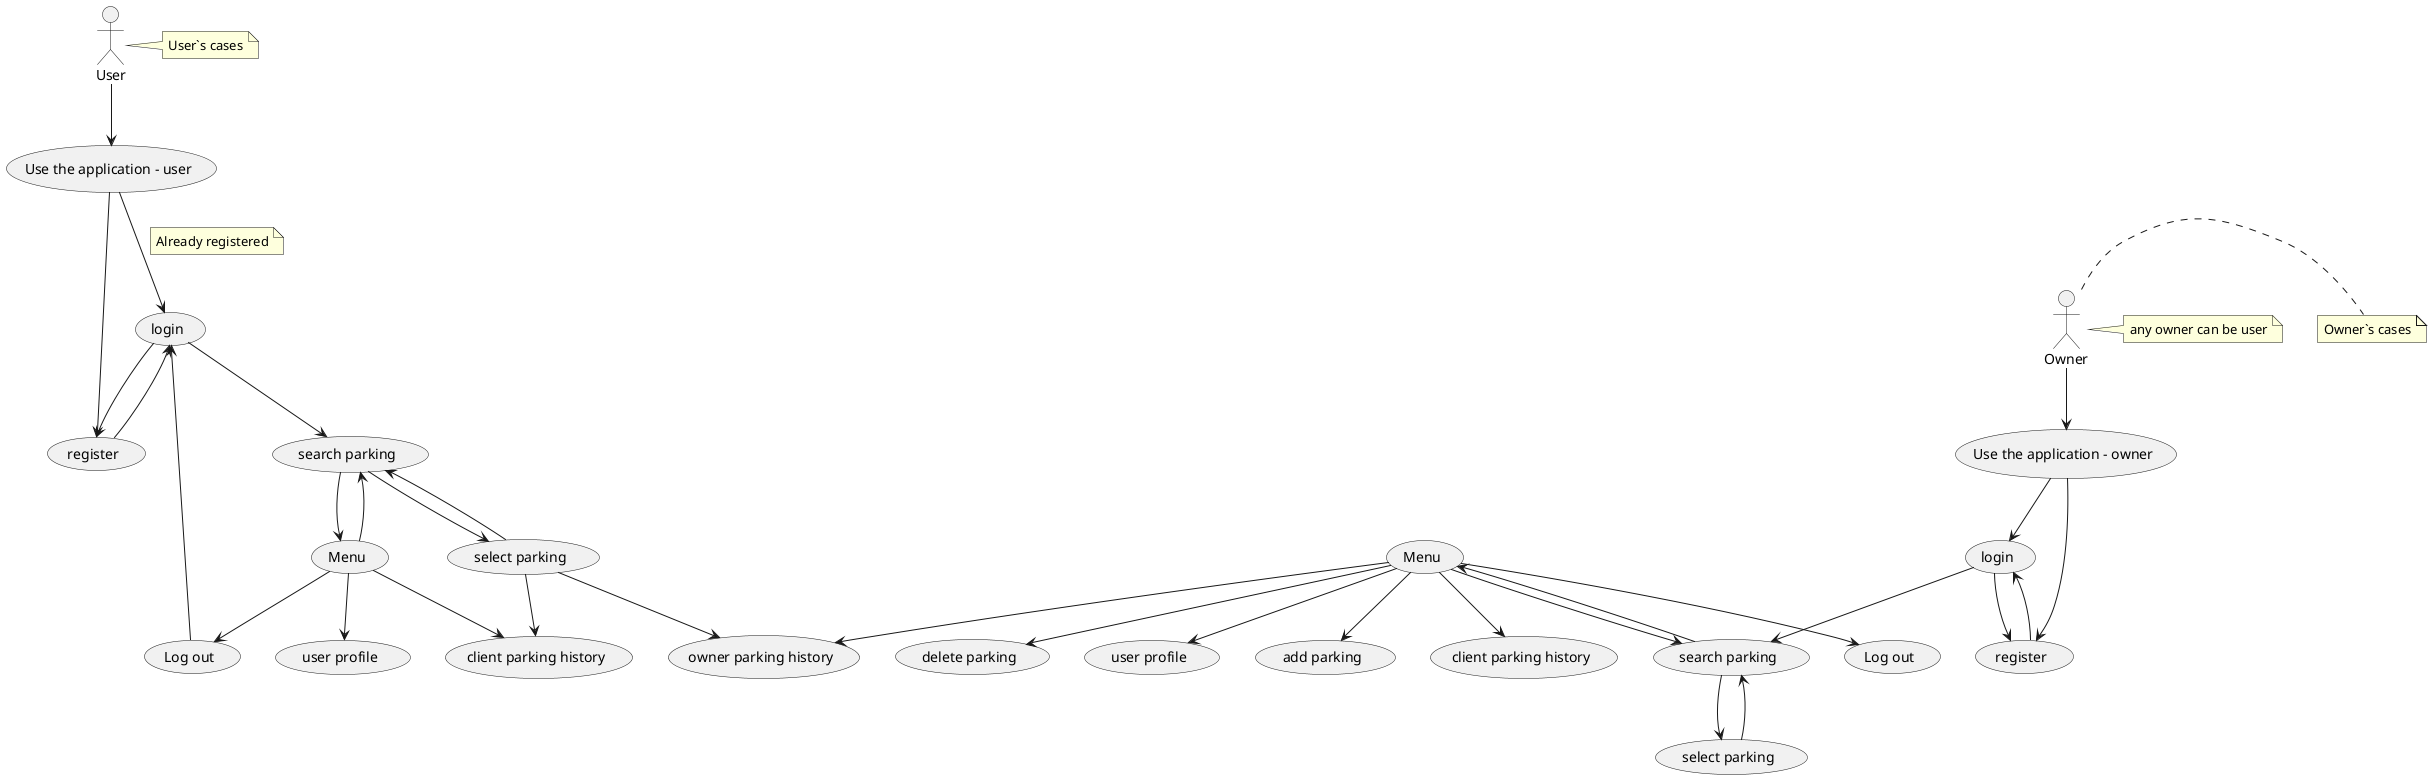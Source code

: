 @startuml
'https://plantuml.com/use-case-diagram

':Main Admin: as Admin
(Use the application - user) as (Use1)
(Use the application - owner) as (Use2)

(login)as (login1)
(login)as (login2)
(register) as (register1)
(register) as (register2)
(user profile) as (profile1)
(user profile) as (profile2)
(add parking) as (new_parking)
(search parking) as (search_parking1)
(search parking) as (search_parking2)
(select parking) as (select_parking1)
(select parking) as (select_parking2)
(owner parking history) as (owner_parking_history)
(client parking history) as (client_parking_history1)
(client parking history) as (client_parking_history2)
(Log out) as (log_out1)
(Log out) as (log_out2)
(delete parking) as (delete_parking)
(Menu) as (menu1)
(Menu) as (menu2)

User --> (Use1)
(Use1) --> (register1)
(Use1) --> (login1)
note on link
  Already registered
  end note
(register1) --> (login1)
(login1) --> (register1)
(login1) --> (search_parking1)
(search_parking1) --> (select_parking1)
(select_parking1) --> (search_parking1)
(search_parking1) --> (menu1)
(select_parking1) --> (client_parking_history1)
(select_parking1) --> (owner_parking_history)
(menu1) --> (profile1)
(menu1) --> (search_parking1)
(menu1) --> (client_parking_history1)
(menu1) --> (log_out1)
(log_out1) --> (login1)
note right of User : User`s cases


Owner --> (Use2)
(Use2) --> (register2)
(Use2) --> (login2)
(register2) --> (login2)
(login2) --> (register2)
(login2) --> (search_parking2)
(search_parking2) --> (select_parking2)
(select_parking2) --> (search_parking2)
(search_parking2) --> (menu2)
(menu2) --> (search_parking2)
(menu2) --> (profile2)
(menu2) --> (client_parking_history2)
(menu2) --> (log_out2)
(menu2) --> (new_parking)
(menu2) --> (owner_parking_history)
(menu2) --> (delete_parking)

note right of Owner : any owner can be user
note right of Owner : Owner`s cases

@enduml